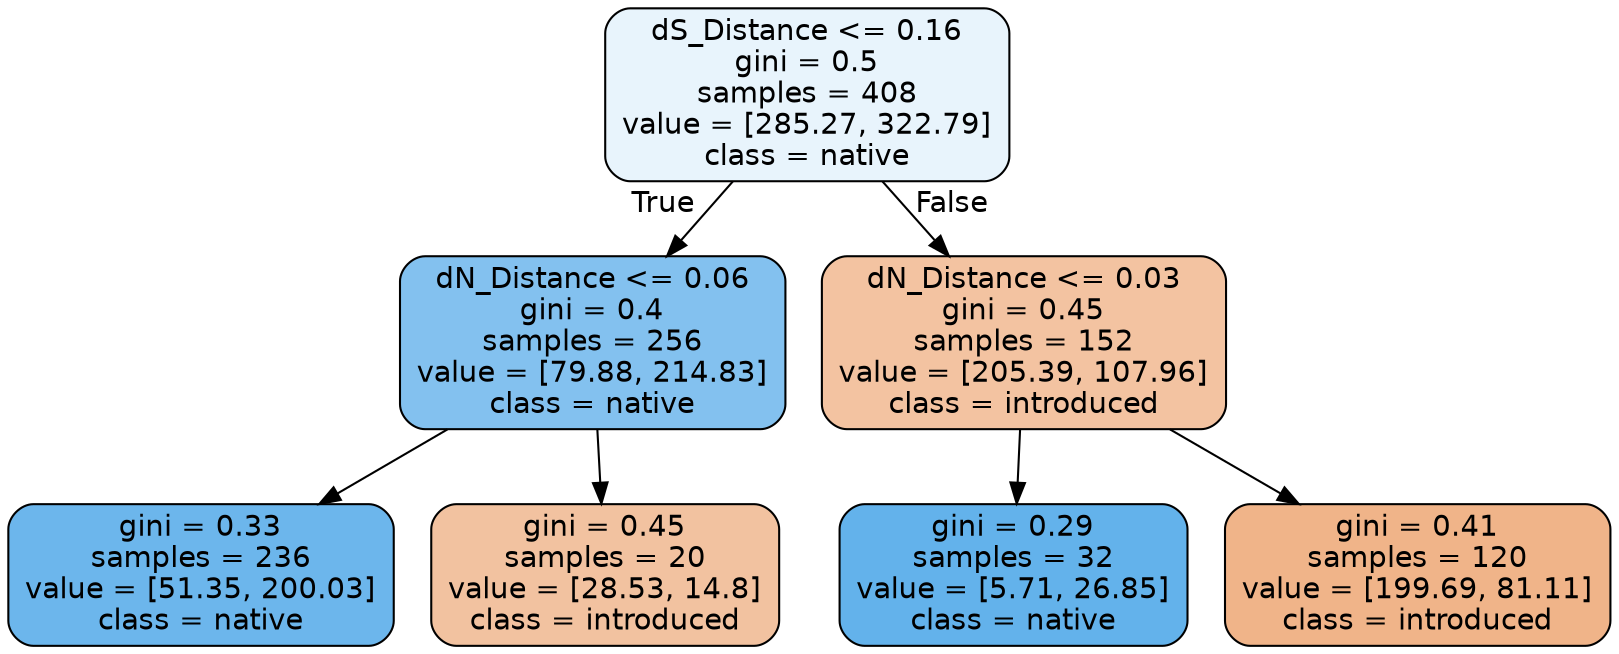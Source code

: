 digraph Tree {
node [shape=box, style="filled, rounded", color="black", fontname=helvetica] ;
edge [fontname=helvetica] ;
0 [label="dS_Distance <= 0.16\ngini = 0.5\nsamples = 408\nvalue = [285.27, 322.79]\nclass = native", fillcolor="#e8f4fc"] ;
1 [label="dN_Distance <= 0.06\ngini = 0.4\nsamples = 256\nvalue = [79.88, 214.83]\nclass = native", fillcolor="#83c1ef"] ;
0 -> 1 [labeldistance=2.5, labelangle=45, headlabel="True"] ;
5 [label="gini = 0.33\nsamples = 236\nvalue = [51.35, 200.03]\nclass = native", fillcolor="#6cb6ec"] ;
1 -> 5 ;
6 [label="gini = 0.45\nsamples = 20\nvalue = [28.53, 14.8]\nclass = introduced", fillcolor="#f2c2a0"] ;
1 -> 6 ;
2 [label="dN_Distance <= 0.03\ngini = 0.45\nsamples = 152\nvalue = [205.39, 107.96]\nclass = introduced", fillcolor="#f3c3a1"] ;
0 -> 2 [labeldistance=2.5, labelangle=-45, headlabel="False"] ;
3 [label="gini = 0.29\nsamples = 32\nvalue = [5.71, 26.85]\nclass = native", fillcolor="#63b2eb"] ;
2 -> 3 ;
4 [label="gini = 0.41\nsamples = 120\nvalue = [199.69, 81.11]\nclass = introduced", fillcolor="#f0b489"] ;
2 -> 4 ;
}